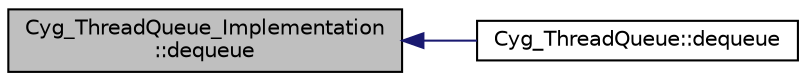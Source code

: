digraph "Cyg_ThreadQueue_Implementation::dequeue"
{
  edge [fontname="Helvetica",fontsize="10",labelfontname="Helvetica",labelfontsize="10"];
  node [fontname="Helvetica",fontsize="10",shape=record];
  rankdir="LR";
  Node1 [label="Cyg_ThreadQueue_Implementation\l::dequeue",height=0.2,width=0.4,color="black", fillcolor="grey75", style="filled" fontcolor="black"];
  Node1 -> Node2 [dir="back",color="midnightblue",fontsize="10",style="solid",fontname="Helvetica"];
  Node2 [label="Cyg_ThreadQueue::dequeue",height=0.2,width=0.4,color="black", fillcolor="white", style="filled",URL="$class_cyg___thread_queue.html#ad4593dafb7673180650e414d43c990d1"];
}
